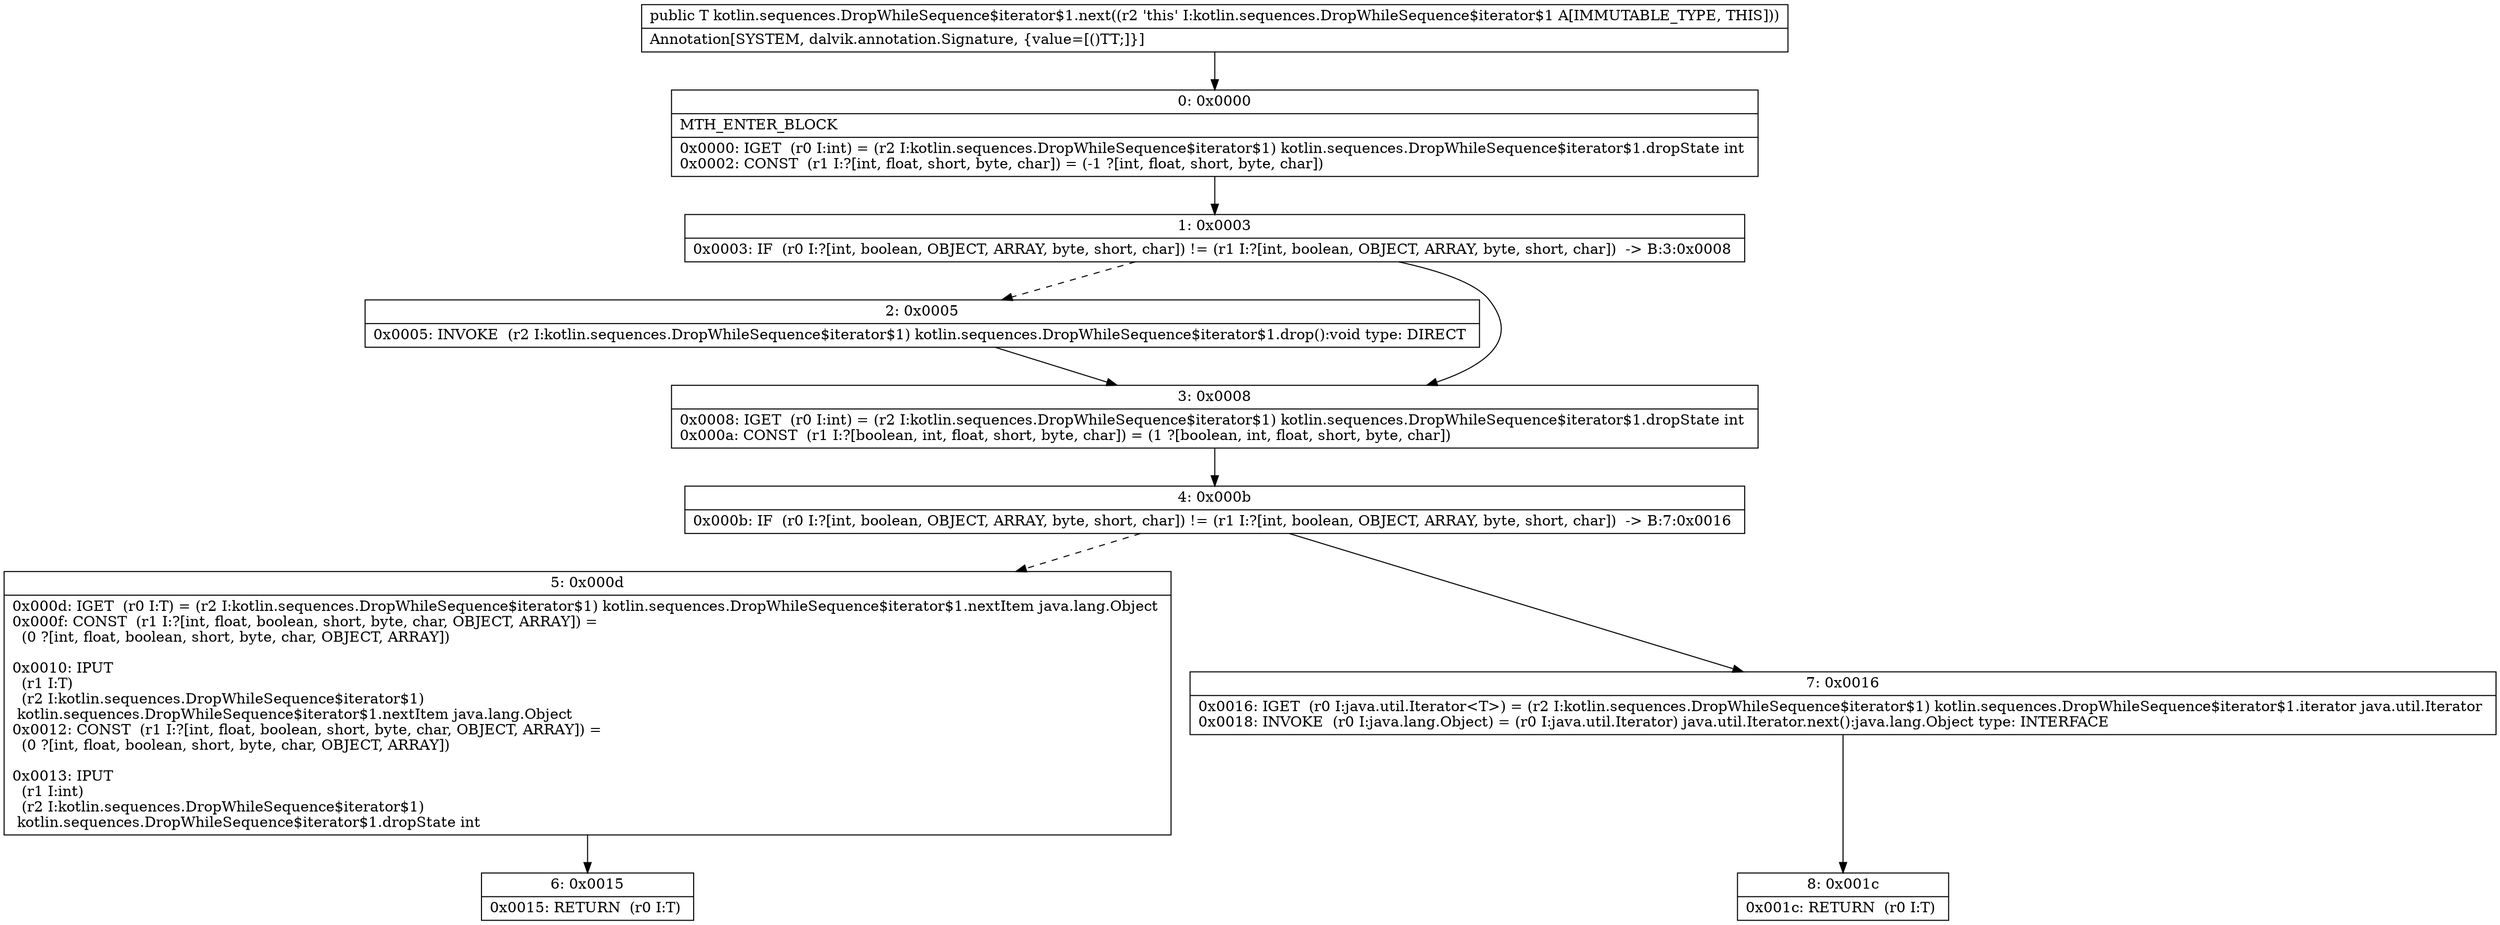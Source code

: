 digraph "CFG forkotlin.sequences.DropWhileSequence$iterator$1.next()Ljava\/lang\/Object;" {
Node_0 [shape=record,label="{0\:\ 0x0000|MTH_ENTER_BLOCK\l|0x0000: IGET  (r0 I:int) = (r2 I:kotlin.sequences.DropWhileSequence$iterator$1) kotlin.sequences.DropWhileSequence$iterator$1.dropState int \l0x0002: CONST  (r1 I:?[int, float, short, byte, char]) = (\-1 ?[int, float, short, byte, char]) \l}"];
Node_1 [shape=record,label="{1\:\ 0x0003|0x0003: IF  (r0 I:?[int, boolean, OBJECT, ARRAY, byte, short, char]) != (r1 I:?[int, boolean, OBJECT, ARRAY, byte, short, char])  \-\> B:3:0x0008 \l}"];
Node_2 [shape=record,label="{2\:\ 0x0005|0x0005: INVOKE  (r2 I:kotlin.sequences.DropWhileSequence$iterator$1) kotlin.sequences.DropWhileSequence$iterator$1.drop():void type: DIRECT \l}"];
Node_3 [shape=record,label="{3\:\ 0x0008|0x0008: IGET  (r0 I:int) = (r2 I:kotlin.sequences.DropWhileSequence$iterator$1) kotlin.sequences.DropWhileSequence$iterator$1.dropState int \l0x000a: CONST  (r1 I:?[boolean, int, float, short, byte, char]) = (1 ?[boolean, int, float, short, byte, char]) \l}"];
Node_4 [shape=record,label="{4\:\ 0x000b|0x000b: IF  (r0 I:?[int, boolean, OBJECT, ARRAY, byte, short, char]) != (r1 I:?[int, boolean, OBJECT, ARRAY, byte, short, char])  \-\> B:7:0x0016 \l}"];
Node_5 [shape=record,label="{5\:\ 0x000d|0x000d: IGET  (r0 I:T) = (r2 I:kotlin.sequences.DropWhileSequence$iterator$1) kotlin.sequences.DropWhileSequence$iterator$1.nextItem java.lang.Object \l0x000f: CONST  (r1 I:?[int, float, boolean, short, byte, char, OBJECT, ARRAY]) = \l  (0 ?[int, float, boolean, short, byte, char, OBJECT, ARRAY])\l \l0x0010: IPUT  \l  (r1 I:T)\l  (r2 I:kotlin.sequences.DropWhileSequence$iterator$1)\l kotlin.sequences.DropWhileSequence$iterator$1.nextItem java.lang.Object \l0x0012: CONST  (r1 I:?[int, float, boolean, short, byte, char, OBJECT, ARRAY]) = \l  (0 ?[int, float, boolean, short, byte, char, OBJECT, ARRAY])\l \l0x0013: IPUT  \l  (r1 I:int)\l  (r2 I:kotlin.sequences.DropWhileSequence$iterator$1)\l kotlin.sequences.DropWhileSequence$iterator$1.dropState int \l}"];
Node_6 [shape=record,label="{6\:\ 0x0015|0x0015: RETURN  (r0 I:T) \l}"];
Node_7 [shape=record,label="{7\:\ 0x0016|0x0016: IGET  (r0 I:java.util.Iterator\<T\>) = (r2 I:kotlin.sequences.DropWhileSequence$iterator$1) kotlin.sequences.DropWhileSequence$iterator$1.iterator java.util.Iterator \l0x0018: INVOKE  (r0 I:java.lang.Object) = (r0 I:java.util.Iterator) java.util.Iterator.next():java.lang.Object type: INTERFACE \l}"];
Node_8 [shape=record,label="{8\:\ 0x001c|0x001c: RETURN  (r0 I:T) \l}"];
MethodNode[shape=record,label="{public T kotlin.sequences.DropWhileSequence$iterator$1.next((r2 'this' I:kotlin.sequences.DropWhileSequence$iterator$1 A[IMMUTABLE_TYPE, THIS]))  | Annotation[SYSTEM, dalvik.annotation.Signature, \{value=[()TT;]\}]\l}"];
MethodNode -> Node_0;
Node_0 -> Node_1;
Node_1 -> Node_2[style=dashed];
Node_1 -> Node_3;
Node_2 -> Node_3;
Node_3 -> Node_4;
Node_4 -> Node_5[style=dashed];
Node_4 -> Node_7;
Node_5 -> Node_6;
Node_7 -> Node_8;
}

